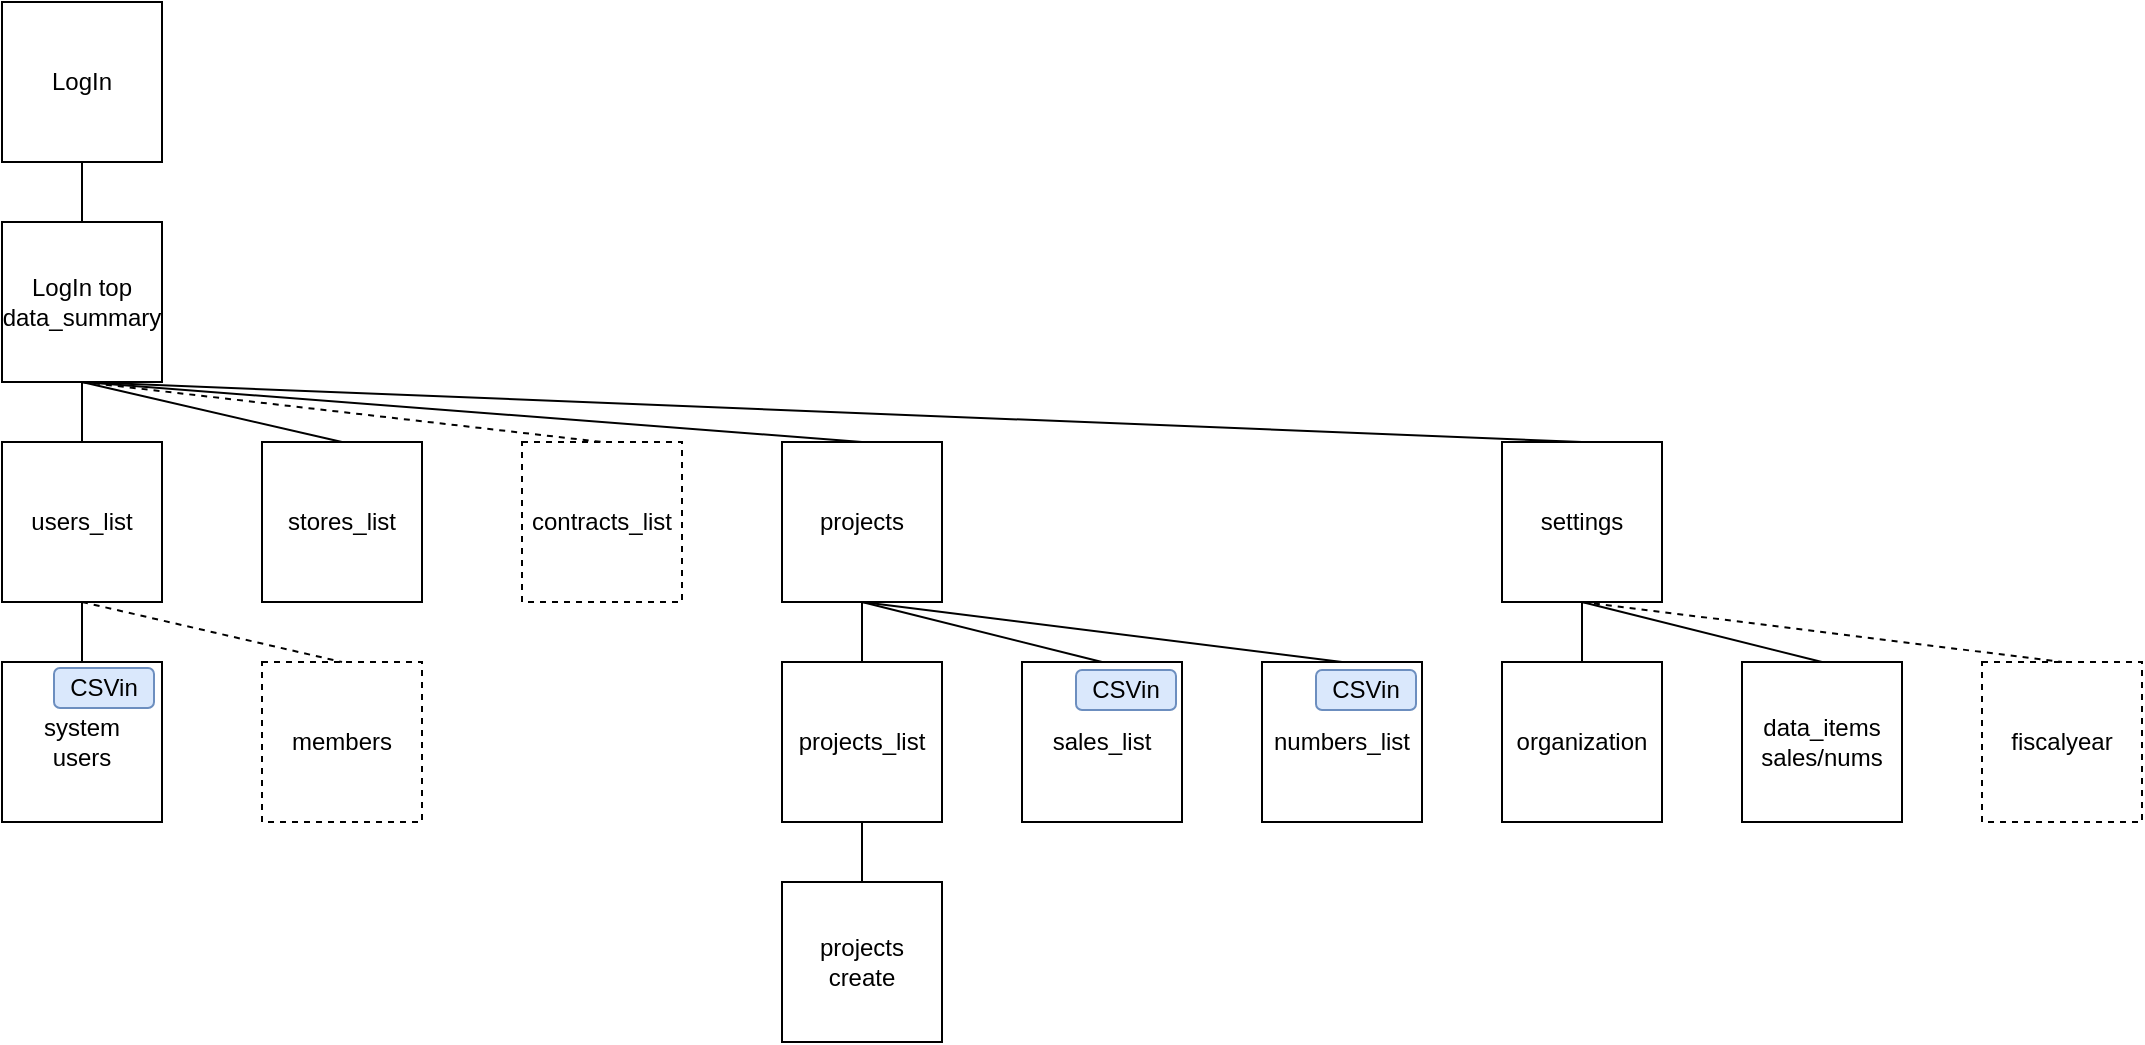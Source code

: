 <mxfile version="17.1.3" type="github">
  <diagram id="prtHgNgQTEPvFCAcTncT" name="Page-1">
    <mxGraphModel dx="365" dy="482" grid="1" gridSize="10" guides="1" tooltips="1" connect="1" arrows="1" fold="1" page="1" pageScale="1" pageWidth="1169" pageHeight="827" math="0" shadow="0">
      <root>
        <mxCell id="0" />
        <mxCell id="1" parent="0" />
        <mxCell id="jFDsvwpxWX5egx36eWVa-1" value="LogIn" style="whiteSpace=wrap;html=1;aspect=fixed;" parent="1" vertex="1">
          <mxGeometry x="80" y="80" width="80" height="80" as="geometry" />
        </mxCell>
        <mxCell id="jFDsvwpxWX5egx36eWVa-8" value="LogIn top&lt;br&gt;data_summary" style="whiteSpace=wrap;html=1;aspect=fixed;" parent="1" vertex="1">
          <mxGeometry x="80" y="190" width="80" height="80" as="geometry" />
        </mxCell>
        <mxCell id="jFDsvwpxWX5egx36eWVa-9" value="users_list" style="whiteSpace=wrap;html=1;aspect=fixed;" parent="1" vertex="1">
          <mxGeometry x="80" y="300" width="80" height="80" as="geometry" />
        </mxCell>
        <mxCell id="jFDsvwpxWX5egx36eWVa-10" value="stores_list" style="whiteSpace=wrap;html=1;aspect=fixed;" parent="1" vertex="1">
          <mxGeometry x="210" y="300" width="80" height="80" as="geometry" />
        </mxCell>
        <mxCell id="jFDsvwpxWX5egx36eWVa-11" value="contracts_list" style="whiteSpace=wrap;html=1;aspect=fixed;dashed=1;" parent="1" vertex="1">
          <mxGeometry x="340" y="300" width="80" height="80" as="geometry" />
        </mxCell>
        <mxCell id="jFDsvwpxWX5egx36eWVa-12" value="projects" style="whiteSpace=wrap;html=1;aspect=fixed;" parent="1" vertex="1">
          <mxGeometry x="470" y="300" width="80" height="80" as="geometry" />
        </mxCell>
        <mxCell id="jFDsvwpxWX5egx36eWVa-13" value="projects_list" style="whiteSpace=wrap;html=1;aspect=fixed;" parent="1" vertex="1">
          <mxGeometry x="470" y="410" width="80" height="80" as="geometry" />
        </mxCell>
        <mxCell id="jFDsvwpxWX5egx36eWVa-14" value="" style="endArrow=none;html=1;rounded=0;entryX=0.5;entryY=1;entryDx=0;entryDy=0;" parent="1" source="jFDsvwpxWX5egx36eWVa-8" target="jFDsvwpxWX5egx36eWVa-1" edge="1">
          <mxGeometry width="50" height="50" relative="1" as="geometry">
            <mxPoint x="240" y="220" as="sourcePoint" />
            <mxPoint x="290" y="170" as="targetPoint" />
          </mxGeometry>
        </mxCell>
        <mxCell id="jFDsvwpxWX5egx36eWVa-15" value="" style="endArrow=none;html=1;rounded=0;entryX=0.5;entryY=0;entryDx=0;entryDy=0;exitX=0.5;exitY=1;exitDx=0;exitDy=0;" parent="1" source="jFDsvwpxWX5egx36eWVa-8" target="jFDsvwpxWX5egx36eWVa-9" edge="1">
          <mxGeometry width="50" height="50" relative="1" as="geometry">
            <mxPoint x="130" y="200" as="sourcePoint" />
            <mxPoint x="130" y="170" as="targetPoint" />
          </mxGeometry>
        </mxCell>
        <mxCell id="jFDsvwpxWX5egx36eWVa-17" value="" style="endArrow=none;html=1;rounded=0;exitX=0.5;exitY=1;exitDx=0;exitDy=0;entryX=0.5;entryY=0;entryDx=0;entryDy=0;" parent="1" source="jFDsvwpxWX5egx36eWVa-8" target="jFDsvwpxWX5egx36eWVa-10" edge="1">
          <mxGeometry width="50" height="50" relative="1" as="geometry">
            <mxPoint x="240" y="220" as="sourcePoint" />
            <mxPoint x="290" y="170" as="targetPoint" />
          </mxGeometry>
        </mxCell>
        <mxCell id="jFDsvwpxWX5egx36eWVa-18" value="" style="endArrow=none;html=1;rounded=0;exitX=0.5;exitY=1;exitDx=0;exitDy=0;entryX=0.5;entryY=0;entryDx=0;entryDy=0;dashed=1;" parent="1" source="jFDsvwpxWX5egx36eWVa-8" target="jFDsvwpxWX5egx36eWVa-11" edge="1">
          <mxGeometry width="50" height="50" relative="1" as="geometry">
            <mxPoint x="130" y="280" as="sourcePoint" />
            <mxPoint x="260" y="310" as="targetPoint" />
          </mxGeometry>
        </mxCell>
        <mxCell id="jFDsvwpxWX5egx36eWVa-19" value="" style="endArrow=none;html=1;rounded=0;exitX=0.5;exitY=1;exitDx=0;exitDy=0;entryX=0.5;entryY=0;entryDx=0;entryDy=0;" parent="1" source="jFDsvwpxWX5egx36eWVa-8" target="jFDsvwpxWX5egx36eWVa-12" edge="1">
          <mxGeometry width="50" height="50" relative="1" as="geometry">
            <mxPoint x="130" y="280" as="sourcePoint" />
            <mxPoint x="390" y="310" as="targetPoint" />
          </mxGeometry>
        </mxCell>
        <mxCell id="jFDsvwpxWX5egx36eWVa-20" value="sales_list" style="whiteSpace=wrap;html=1;aspect=fixed;" parent="1" vertex="1">
          <mxGeometry x="590" y="410" width="80" height="80" as="geometry" />
        </mxCell>
        <mxCell id="jFDsvwpxWX5egx36eWVa-21" value="numbers_list" style="whiteSpace=wrap;html=1;aspect=fixed;" parent="1" vertex="1">
          <mxGeometry x="710" y="410" width="80" height="80" as="geometry" />
        </mxCell>
        <mxCell id="jFDsvwpxWX5egx36eWVa-22" value="" style="endArrow=none;html=1;rounded=0;exitX=0.5;exitY=1;exitDx=0;exitDy=0;entryX=0.5;entryY=0;entryDx=0;entryDy=0;" parent="1" source="jFDsvwpxWX5egx36eWVa-12" target="jFDsvwpxWX5egx36eWVa-13" edge="1">
          <mxGeometry width="50" height="50" relative="1" as="geometry">
            <mxPoint x="550" y="440" as="sourcePoint" />
            <mxPoint x="600" y="390" as="targetPoint" />
          </mxGeometry>
        </mxCell>
        <mxCell id="jFDsvwpxWX5egx36eWVa-23" value="" style="endArrow=none;html=1;rounded=0;exitX=0.5;exitY=1;exitDx=0;exitDy=0;entryX=0.5;entryY=0;entryDx=0;entryDy=0;" parent="1" source="jFDsvwpxWX5egx36eWVa-12" target="jFDsvwpxWX5egx36eWVa-20" edge="1">
          <mxGeometry width="50" height="50" relative="1" as="geometry">
            <mxPoint x="520" y="390" as="sourcePoint" />
            <mxPoint x="520" y="420" as="targetPoint" />
          </mxGeometry>
        </mxCell>
        <mxCell id="jFDsvwpxWX5egx36eWVa-24" value="" style="endArrow=none;html=1;rounded=0;entryX=0.5;entryY=0;entryDx=0;entryDy=0;" parent="1" target="jFDsvwpxWX5egx36eWVa-21" edge="1">
          <mxGeometry width="50" height="50" relative="1" as="geometry">
            <mxPoint x="510" y="380" as="sourcePoint" />
            <mxPoint x="640" y="420" as="targetPoint" />
          </mxGeometry>
        </mxCell>
        <mxCell id="jFDsvwpxWX5egx36eWVa-25" value="settings" style="whiteSpace=wrap;html=1;aspect=fixed;" parent="1" vertex="1">
          <mxGeometry x="830" y="300" width="80" height="80" as="geometry" />
        </mxCell>
        <mxCell id="jFDsvwpxWX5egx36eWVa-26" value="" style="endArrow=none;html=1;rounded=0;exitX=0.5;exitY=1;exitDx=0;exitDy=0;entryX=0.5;entryY=0;entryDx=0;entryDy=0;" parent="1" source="jFDsvwpxWX5egx36eWVa-8" target="jFDsvwpxWX5egx36eWVa-25" edge="1">
          <mxGeometry width="50" height="50" relative="1" as="geometry">
            <mxPoint x="130" y="280" as="sourcePoint" />
            <mxPoint x="520" y="310" as="targetPoint" />
          </mxGeometry>
        </mxCell>
        <mxCell id="jFDsvwpxWX5egx36eWVa-28" value="members" style="whiteSpace=wrap;html=1;aspect=fixed;dashed=1;" parent="1" vertex="1">
          <mxGeometry x="210" y="410" width="80" height="80" as="geometry" />
        </mxCell>
        <mxCell id="jFDsvwpxWX5egx36eWVa-29" value="" style="endArrow=none;html=1;rounded=0;entryX=0.5;entryY=0;entryDx=0;entryDy=0;exitX=0.5;exitY=1;exitDx=0;exitDy=0;dashed=1;" parent="1" source="jFDsvwpxWX5egx36eWVa-9" target="jFDsvwpxWX5egx36eWVa-28" edge="1">
          <mxGeometry width="50" height="50" relative="1" as="geometry">
            <mxPoint x="130" y="280" as="sourcePoint" />
            <mxPoint x="130" y="310" as="targetPoint" />
          </mxGeometry>
        </mxCell>
        <mxCell id="jFDsvwpxWX5egx36eWVa-30" value="system&lt;br&gt;users" style="whiteSpace=wrap;html=1;aspect=fixed;" parent="1" vertex="1">
          <mxGeometry x="80" y="410" width="80" height="80" as="geometry" />
        </mxCell>
        <mxCell id="jFDsvwpxWX5egx36eWVa-31" value="" style="endArrow=none;html=1;rounded=0;entryX=0.5;entryY=0;entryDx=0;entryDy=0;exitX=0.5;exitY=1;exitDx=0;exitDy=0;" parent="1" source="jFDsvwpxWX5egx36eWVa-9" target="jFDsvwpxWX5egx36eWVa-30" edge="1">
          <mxGeometry width="50" height="50" relative="1" as="geometry">
            <mxPoint x="130" y="280" as="sourcePoint" />
            <mxPoint x="130" y="310" as="targetPoint" />
          </mxGeometry>
        </mxCell>
        <mxCell id="jFDsvwpxWX5egx36eWVa-32" value="organization" style="whiteSpace=wrap;html=1;aspect=fixed;" parent="1" vertex="1">
          <mxGeometry x="830" y="410" width="80" height="80" as="geometry" />
        </mxCell>
        <mxCell id="jFDsvwpxWX5egx36eWVa-33" value="data_items&lt;br&gt;sales/nums" style="whiteSpace=wrap;html=1;aspect=fixed;" parent="1" vertex="1">
          <mxGeometry x="950" y="410" width="80" height="80" as="geometry" />
        </mxCell>
        <mxCell id="jFDsvwpxWX5egx36eWVa-34" value="fiscalyear" style="whiteSpace=wrap;html=1;aspect=fixed;dashed=1;" parent="1" vertex="1">
          <mxGeometry x="1070" y="410" width="80" height="80" as="geometry" />
        </mxCell>
        <mxCell id="jFDsvwpxWX5egx36eWVa-35" value="" style="endArrow=none;html=1;rounded=0;exitX=0.5;exitY=1;exitDx=0;exitDy=0;entryX=0.5;entryY=0;entryDx=0;entryDy=0;" parent="1" target="jFDsvwpxWX5egx36eWVa-32" edge="1">
          <mxGeometry width="50" height="50" relative="1" as="geometry">
            <mxPoint x="870" y="380" as="sourcePoint" />
            <mxPoint x="960" y="390" as="targetPoint" />
          </mxGeometry>
        </mxCell>
        <mxCell id="jFDsvwpxWX5egx36eWVa-36" value="" style="endArrow=none;html=1;rounded=0;exitX=0.5;exitY=1;exitDx=0;exitDy=0;entryX=0.5;entryY=0;entryDx=0;entryDy=0;" parent="1" target="jFDsvwpxWX5egx36eWVa-33" edge="1">
          <mxGeometry width="50" height="50" relative="1" as="geometry">
            <mxPoint x="870" y="380" as="sourcePoint" />
            <mxPoint x="880" y="420" as="targetPoint" />
          </mxGeometry>
        </mxCell>
        <mxCell id="jFDsvwpxWX5egx36eWVa-37" value="" style="endArrow=none;html=1;rounded=0;entryX=0.5;entryY=0;entryDx=0;entryDy=0;dashed=1;" parent="1" target="jFDsvwpxWX5egx36eWVa-34" edge="1">
          <mxGeometry width="50" height="50" relative="1" as="geometry">
            <mxPoint x="870" y="380" as="sourcePoint" />
            <mxPoint x="1000" y="420" as="targetPoint" />
          </mxGeometry>
        </mxCell>
        <mxCell id="jFDsvwpxWX5egx36eWVa-38" value="projects&lt;br&gt;create" style="whiteSpace=wrap;html=1;aspect=fixed;" parent="1" vertex="1">
          <mxGeometry x="470" y="520" width="80" height="80" as="geometry" />
        </mxCell>
        <mxCell id="jFDsvwpxWX5egx36eWVa-39" value="" style="endArrow=none;html=1;rounded=0;exitX=0.5;exitY=1;exitDx=0;exitDy=0;entryX=0.5;entryY=0;entryDx=0;entryDy=0;" parent="1" source="jFDsvwpxWX5egx36eWVa-13" target="jFDsvwpxWX5egx36eWVa-38" edge="1">
          <mxGeometry width="50" height="50" relative="1" as="geometry">
            <mxPoint x="520" y="390" as="sourcePoint" />
            <mxPoint x="520" y="420" as="targetPoint" />
          </mxGeometry>
        </mxCell>
        <mxCell id="jFDsvwpxWX5egx36eWVa-40" value="CSVin" style="rounded=1;whiteSpace=wrap;html=1;fillColor=#dae8fc;strokeColor=#6c8ebf;" parent="1" vertex="1">
          <mxGeometry x="106" y="413" width="50" height="20" as="geometry" />
        </mxCell>
        <mxCell id="jFDsvwpxWX5egx36eWVa-41" value="CSVin" style="rounded=1;whiteSpace=wrap;html=1;fillColor=#dae8fc;strokeColor=#6c8ebf;" parent="1" vertex="1">
          <mxGeometry x="617" y="414" width="50" height="20" as="geometry" />
        </mxCell>
        <mxCell id="jFDsvwpxWX5egx36eWVa-42" value="CSVin" style="rounded=1;whiteSpace=wrap;html=1;fillColor=#dae8fc;strokeColor=#6c8ebf;" parent="1" vertex="1">
          <mxGeometry x="737" y="414" width="50" height="20" as="geometry" />
        </mxCell>
      </root>
    </mxGraphModel>
  </diagram>
</mxfile>
